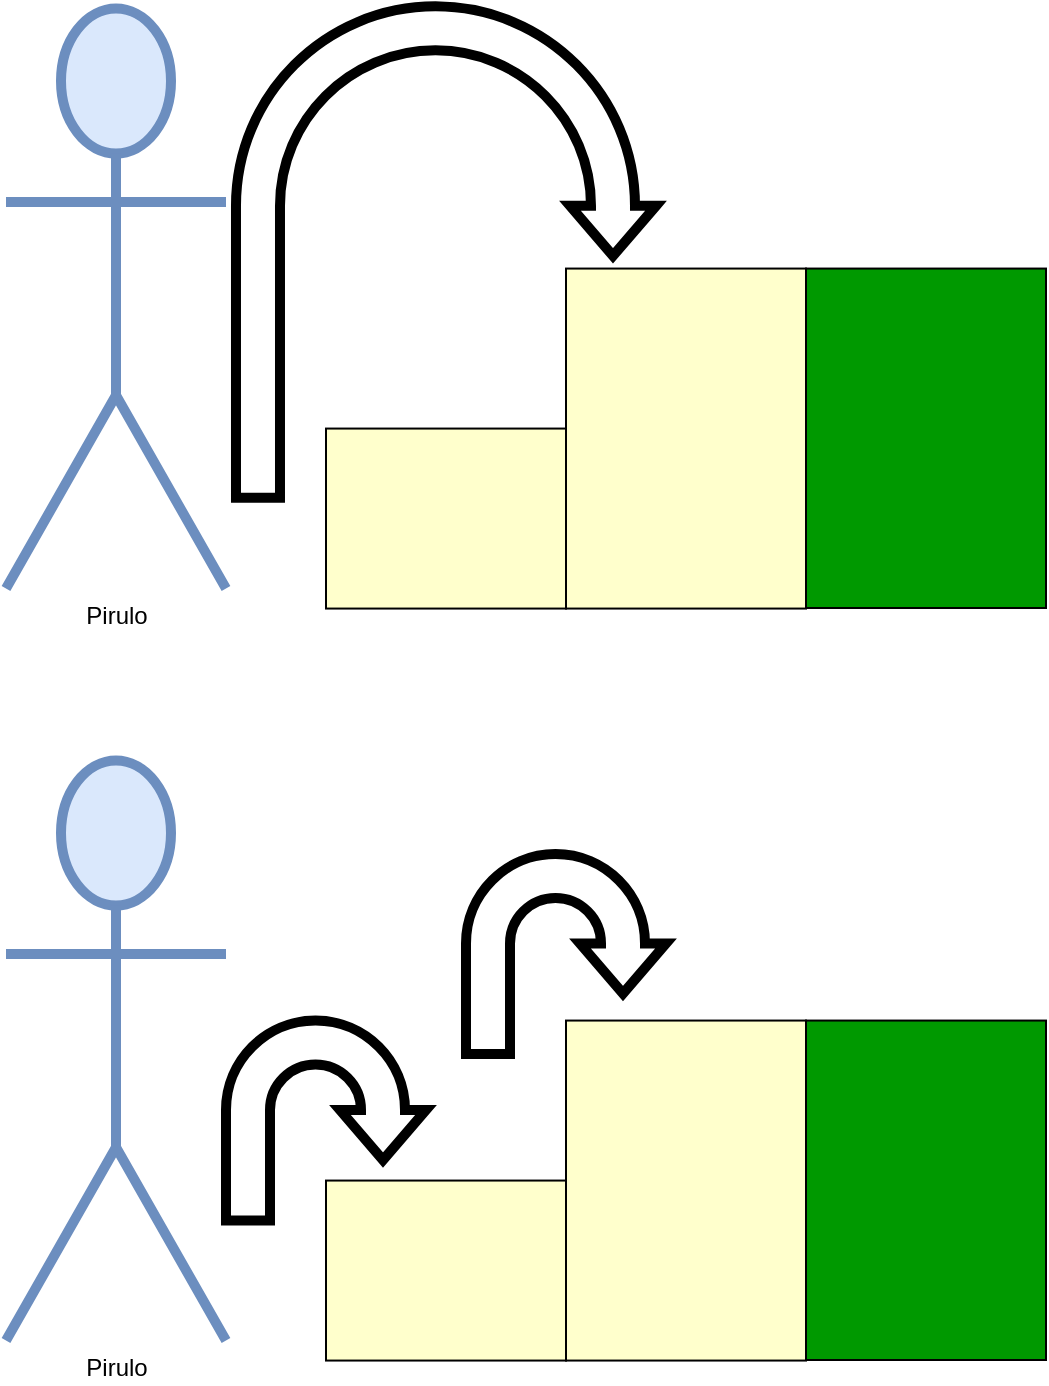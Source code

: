 <mxfile>
    <diagram id="hL7XpJQCfmxmLU8eECj6" name="Page-1">
        <mxGraphModel dx="1199" dy="-704" grid="1" gridSize="10" guides="1" tooltips="1" connect="1" arrows="1" fold="1" page="1" pageScale="1" pageWidth="1169" pageHeight="827" math="0" shadow="0">
            <root>
                <mxCell id="0"/>
                <mxCell id="1" parent="0"/>
                <mxCell id="37" value="" style="rounded=0;whiteSpace=wrap;html=1;fillColor=#FFFFCC;" parent="1" vertex="1">
                    <mxGeometry x="200" y="1947.28" width="120" height="90" as="geometry"/>
                </mxCell>
                <mxCell id="38" value="" style="rounded=0;whiteSpace=wrap;html=1;fillColor=#FFFFCC;" parent="1" vertex="1">
                    <mxGeometry x="320" y="1867.28" width="120" height="170" as="geometry"/>
                </mxCell>
                <mxCell id="39" value="" style="rounded=0;whiteSpace=wrap;html=1;fillColor=#009900;" parent="1" vertex="1">
                    <mxGeometry x="440" y="1867.28" width="120" height="169.72" as="geometry"/>
                </mxCell>
                <mxCell id="40" value="Pirulo" style="shape=umlActor;verticalLabelPosition=bottom;verticalAlign=top;html=1;fillColor=#dae8fc;strokeColor=#6c8ebf;strokeWidth=5;" parent="1" vertex="1">
                    <mxGeometry x="40" y="1737.28" width="110" height="290" as="geometry"/>
                </mxCell>
                <mxCell id="43" value="" style="html=1;shadow=0;dashed=0;align=center;verticalAlign=middle;shape=mxgraph.arrows2.uTurnArrow;dy=11;arrowHead=43;dx2=25;strokeWidth=5;rotation=90;" parent="1" vertex="1">
                    <mxGeometry x="137.18" y="1754" width="245.63" height="210" as="geometry"/>
                </mxCell>
                <mxCell id="44" value="" style="rounded=0;whiteSpace=wrap;html=1;fillColor=#FFFFCC;" parent="1" vertex="1">
                    <mxGeometry x="200" y="2323.28" width="120" height="90" as="geometry"/>
                </mxCell>
                <mxCell id="45" value="" style="rounded=0;whiteSpace=wrap;html=1;fillColor=#FFFFCC;" parent="1" vertex="1">
                    <mxGeometry x="320" y="2243.28" width="120" height="170" as="geometry"/>
                </mxCell>
                <mxCell id="46" value="" style="rounded=0;whiteSpace=wrap;html=1;fillColor=#009900;" parent="1" vertex="1">
                    <mxGeometry x="440" y="2243.28" width="120" height="169.72" as="geometry"/>
                </mxCell>
                <mxCell id="47" value="Pirulo" style="shape=umlActor;verticalLabelPosition=bottom;verticalAlign=top;html=1;fillColor=#dae8fc;strokeColor=#6c8ebf;strokeWidth=5;" parent="1" vertex="1">
                    <mxGeometry x="40" y="2113.28" width="110" height="290" as="geometry"/>
                </mxCell>
                <mxCell id="48" value="" style="html=1;shadow=0;dashed=0;align=center;verticalAlign=middle;shape=mxgraph.arrows2.uTurnArrow;dy=11;arrowHead=43;dx2=25;strokeWidth=5;rotation=90;" parent="1" vertex="1">
                    <mxGeometry x="150" y="2243.28" width="100" height="100" as="geometry"/>
                </mxCell>
                <mxCell id="50" value="" style="html=1;shadow=0;dashed=0;align=center;verticalAlign=middle;shape=mxgraph.arrows2.uTurnArrow;dy=11;arrowHead=43;dx2=25;strokeWidth=5;rotation=90;" parent="1" vertex="1">
                    <mxGeometry x="270" y="2160" width="100" height="100" as="geometry"/>
                </mxCell>
            </root>
        </mxGraphModel>
    </diagram>
</mxfile>